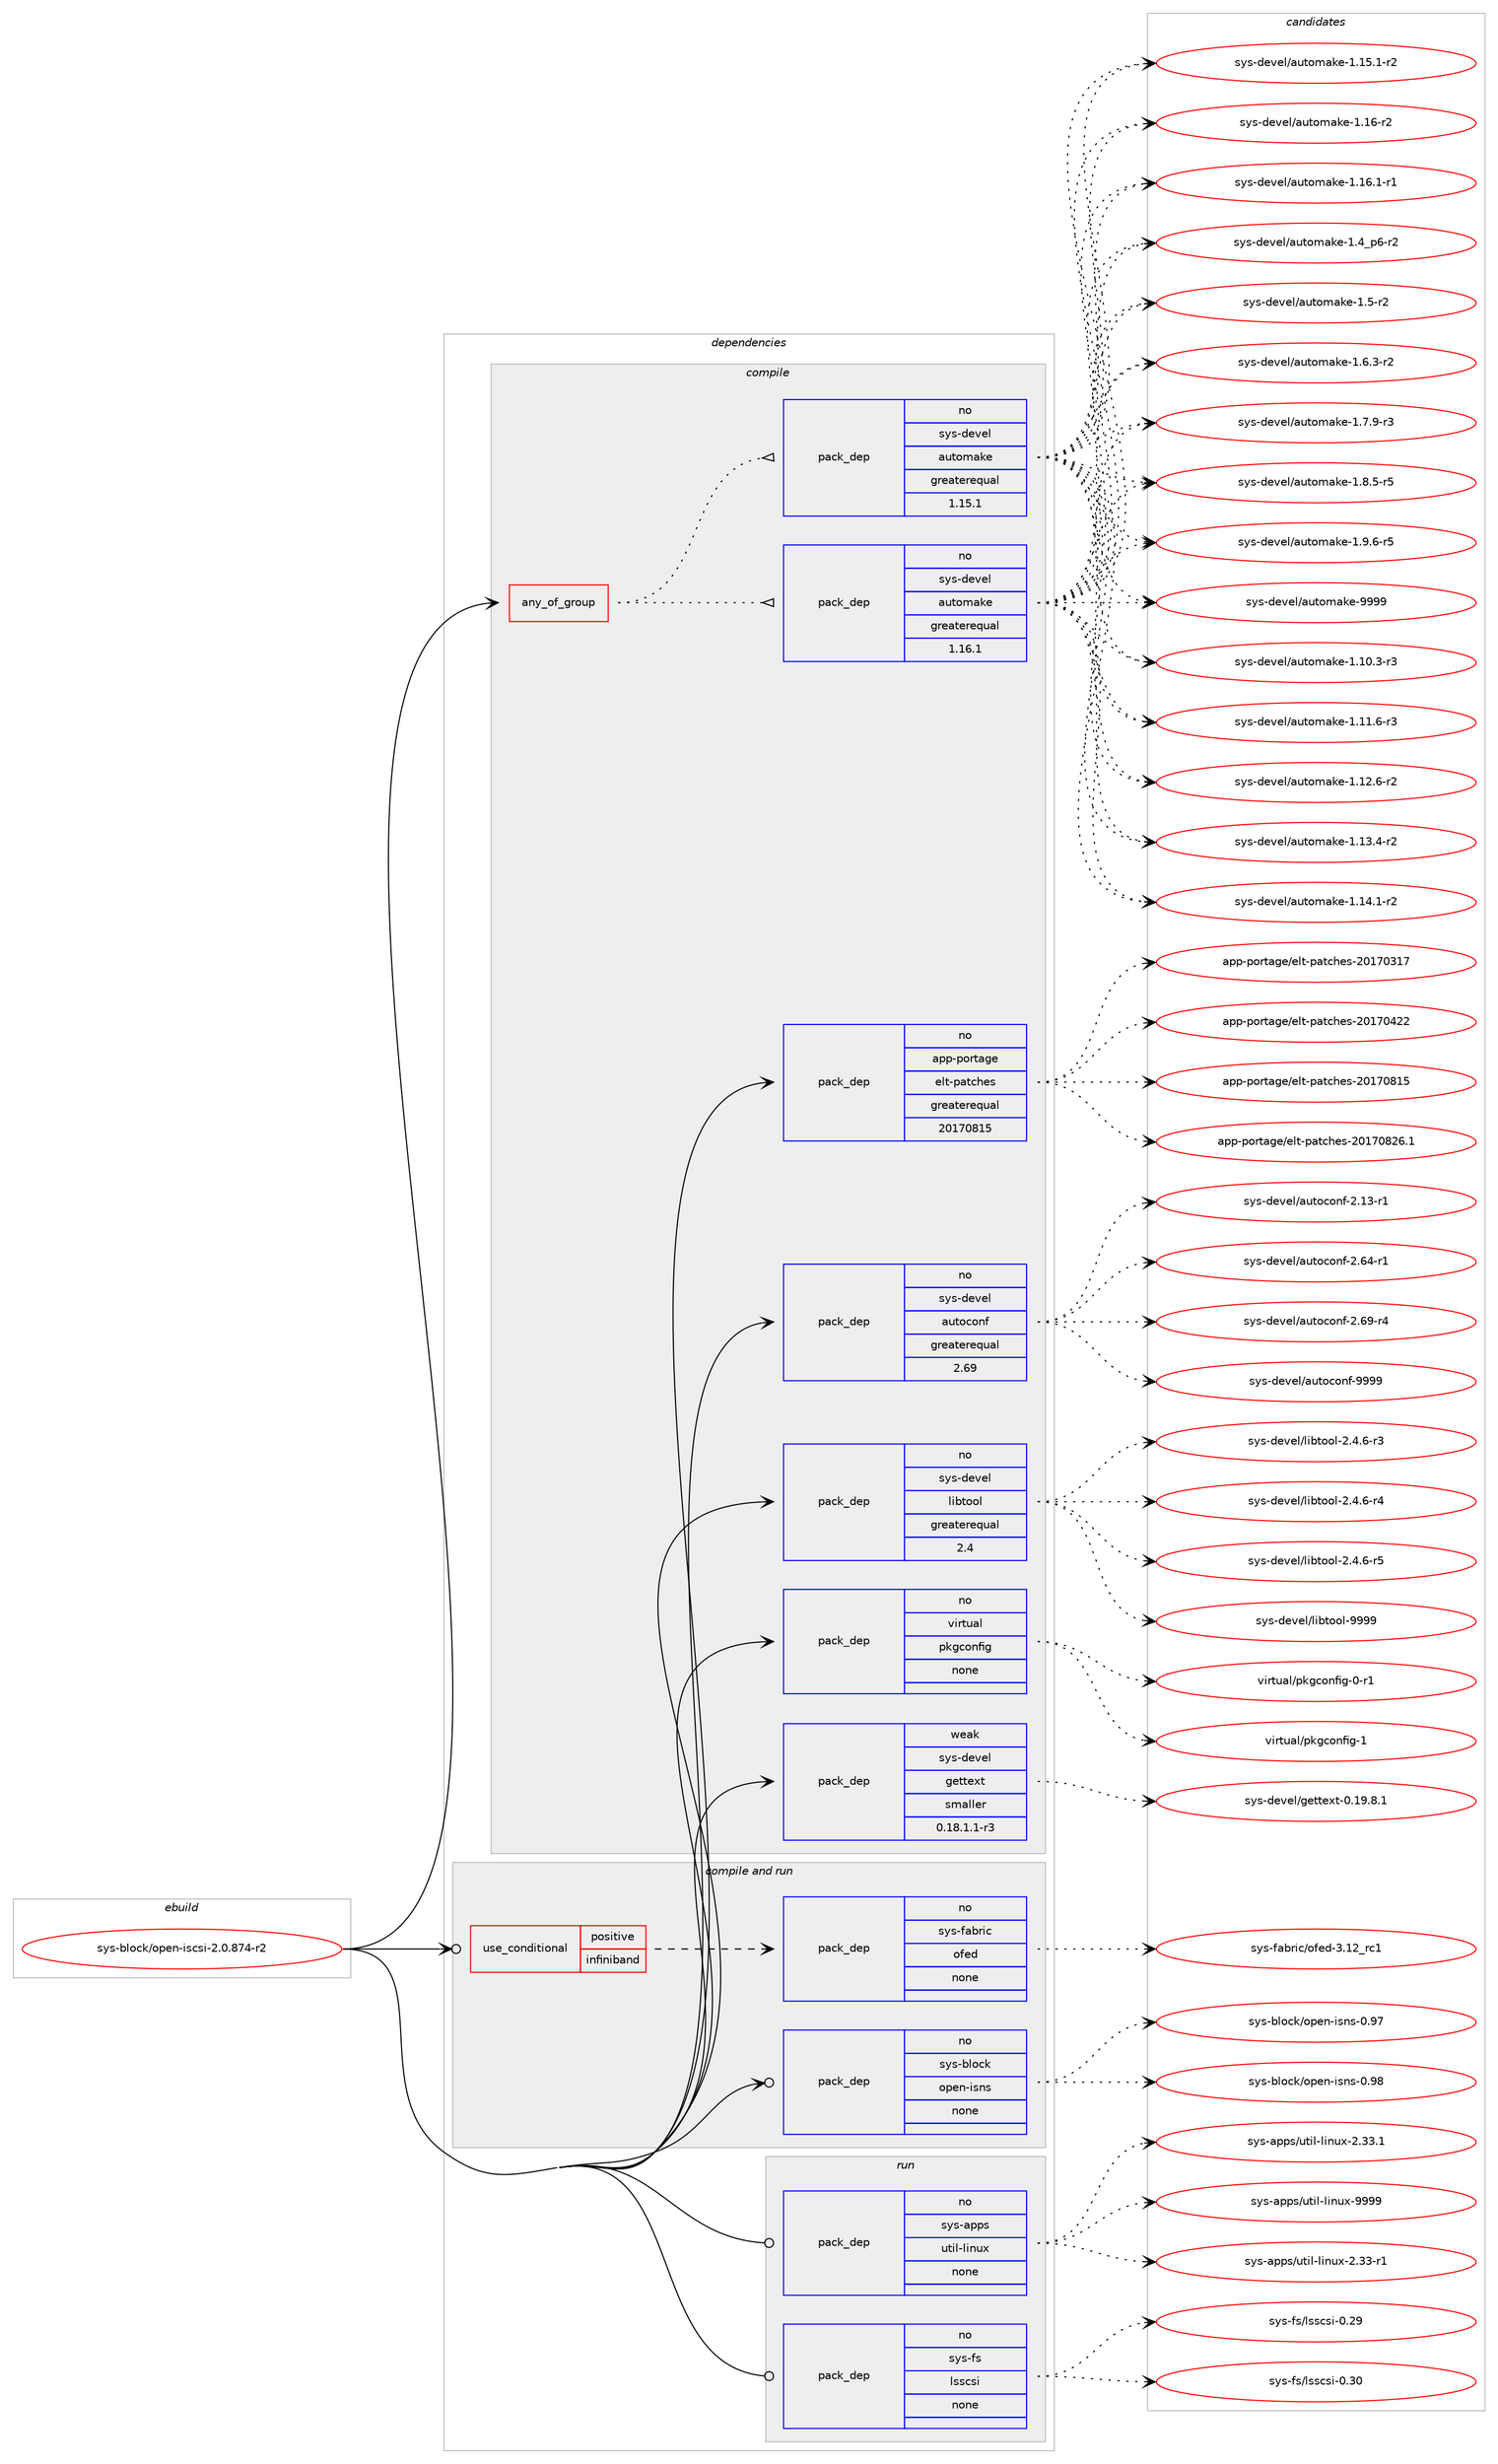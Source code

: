 digraph prolog {

# *************
# Graph options
# *************

newrank=true;
concentrate=true;
compound=true;
graph [rankdir=LR,fontname=Helvetica,fontsize=10,ranksep=1.5];#, ranksep=2.5, nodesep=0.2];
edge  [arrowhead=vee];
node  [fontname=Helvetica,fontsize=10];

# **********
# The ebuild
# **********

subgraph cluster_leftcol {
color=gray;
rank=same;
label=<<i>ebuild</i>>;
id [label="sys-block/open-iscsi-2.0.874-r2", color=red, width=4, href="../sys-block/open-iscsi-2.0.874-r2.svg"];
}

# ****************
# The dependencies
# ****************

subgraph cluster_midcol {
color=gray;
label=<<i>dependencies</i>>;
subgraph cluster_compile {
fillcolor="#eeeeee";
style=filled;
label=<<i>compile</i>>;
subgraph any27267 {
dependency1718648 [label=<<TABLE BORDER="0" CELLBORDER="1" CELLSPACING="0" CELLPADDING="4"><TR><TD CELLPADDING="10">any_of_group</TD></TR></TABLE>>, shape=none, color=red];subgraph pack1232454 {
dependency1718649 [label=<<TABLE BORDER="0" CELLBORDER="1" CELLSPACING="0" CELLPADDING="4" WIDTH="220"><TR><TD ROWSPAN="6" CELLPADDING="30">pack_dep</TD></TR><TR><TD WIDTH="110">no</TD></TR><TR><TD>sys-devel</TD></TR><TR><TD>automake</TD></TR><TR><TD>greaterequal</TD></TR><TR><TD>1.16.1</TD></TR></TABLE>>, shape=none, color=blue];
}
dependency1718648:e -> dependency1718649:w [weight=20,style="dotted",arrowhead="oinv"];
subgraph pack1232455 {
dependency1718650 [label=<<TABLE BORDER="0" CELLBORDER="1" CELLSPACING="0" CELLPADDING="4" WIDTH="220"><TR><TD ROWSPAN="6" CELLPADDING="30">pack_dep</TD></TR><TR><TD WIDTH="110">no</TD></TR><TR><TD>sys-devel</TD></TR><TR><TD>automake</TD></TR><TR><TD>greaterequal</TD></TR><TR><TD>1.15.1</TD></TR></TABLE>>, shape=none, color=blue];
}
dependency1718648:e -> dependency1718650:w [weight=20,style="dotted",arrowhead="oinv"];
}
id:e -> dependency1718648:w [weight=20,style="solid",arrowhead="vee"];
subgraph pack1232456 {
dependency1718651 [label=<<TABLE BORDER="0" CELLBORDER="1" CELLSPACING="0" CELLPADDING="4" WIDTH="220"><TR><TD ROWSPAN="6" CELLPADDING="30">pack_dep</TD></TR><TR><TD WIDTH="110">no</TD></TR><TR><TD>app-portage</TD></TR><TR><TD>elt-patches</TD></TR><TR><TD>greaterequal</TD></TR><TR><TD>20170815</TD></TR></TABLE>>, shape=none, color=blue];
}
id:e -> dependency1718651:w [weight=20,style="solid",arrowhead="vee"];
subgraph pack1232457 {
dependency1718652 [label=<<TABLE BORDER="0" CELLBORDER="1" CELLSPACING="0" CELLPADDING="4" WIDTH="220"><TR><TD ROWSPAN="6" CELLPADDING="30">pack_dep</TD></TR><TR><TD WIDTH="110">no</TD></TR><TR><TD>sys-devel</TD></TR><TR><TD>autoconf</TD></TR><TR><TD>greaterequal</TD></TR><TR><TD>2.69</TD></TR></TABLE>>, shape=none, color=blue];
}
id:e -> dependency1718652:w [weight=20,style="solid",arrowhead="vee"];
subgraph pack1232458 {
dependency1718653 [label=<<TABLE BORDER="0" CELLBORDER="1" CELLSPACING="0" CELLPADDING="4" WIDTH="220"><TR><TD ROWSPAN="6" CELLPADDING="30">pack_dep</TD></TR><TR><TD WIDTH="110">no</TD></TR><TR><TD>sys-devel</TD></TR><TR><TD>libtool</TD></TR><TR><TD>greaterequal</TD></TR><TR><TD>2.4</TD></TR></TABLE>>, shape=none, color=blue];
}
id:e -> dependency1718653:w [weight=20,style="solid",arrowhead="vee"];
subgraph pack1232459 {
dependency1718654 [label=<<TABLE BORDER="0" CELLBORDER="1" CELLSPACING="0" CELLPADDING="4" WIDTH="220"><TR><TD ROWSPAN="6" CELLPADDING="30">pack_dep</TD></TR><TR><TD WIDTH="110">no</TD></TR><TR><TD>virtual</TD></TR><TR><TD>pkgconfig</TD></TR><TR><TD>none</TD></TR><TR><TD></TD></TR></TABLE>>, shape=none, color=blue];
}
id:e -> dependency1718654:w [weight=20,style="solid",arrowhead="vee"];
subgraph pack1232460 {
dependency1718655 [label=<<TABLE BORDER="0" CELLBORDER="1" CELLSPACING="0" CELLPADDING="4" WIDTH="220"><TR><TD ROWSPAN="6" CELLPADDING="30">pack_dep</TD></TR><TR><TD WIDTH="110">weak</TD></TR><TR><TD>sys-devel</TD></TR><TR><TD>gettext</TD></TR><TR><TD>smaller</TD></TR><TR><TD>0.18.1.1-r3</TD></TR></TABLE>>, shape=none, color=blue];
}
id:e -> dependency1718655:w [weight=20,style="solid",arrowhead="vee"];
}
subgraph cluster_compileandrun {
fillcolor="#eeeeee";
style=filled;
label=<<i>compile and run</i>>;
subgraph cond458047 {
dependency1718656 [label=<<TABLE BORDER="0" CELLBORDER="1" CELLSPACING="0" CELLPADDING="4"><TR><TD ROWSPAN="3" CELLPADDING="10">use_conditional</TD></TR><TR><TD>positive</TD></TR><TR><TD>infiniband</TD></TR></TABLE>>, shape=none, color=red];
subgraph pack1232461 {
dependency1718657 [label=<<TABLE BORDER="0" CELLBORDER="1" CELLSPACING="0" CELLPADDING="4" WIDTH="220"><TR><TD ROWSPAN="6" CELLPADDING="30">pack_dep</TD></TR><TR><TD WIDTH="110">no</TD></TR><TR><TD>sys-fabric</TD></TR><TR><TD>ofed</TD></TR><TR><TD>none</TD></TR><TR><TD></TD></TR></TABLE>>, shape=none, color=blue];
}
dependency1718656:e -> dependency1718657:w [weight=20,style="dashed",arrowhead="vee"];
}
id:e -> dependency1718656:w [weight=20,style="solid",arrowhead="odotvee"];
subgraph pack1232462 {
dependency1718658 [label=<<TABLE BORDER="0" CELLBORDER="1" CELLSPACING="0" CELLPADDING="4" WIDTH="220"><TR><TD ROWSPAN="6" CELLPADDING="30">pack_dep</TD></TR><TR><TD WIDTH="110">no</TD></TR><TR><TD>sys-block</TD></TR><TR><TD>open-isns</TD></TR><TR><TD>none</TD></TR><TR><TD></TD></TR></TABLE>>, shape=none, color=blue];
}
id:e -> dependency1718658:w [weight=20,style="solid",arrowhead="odotvee"];
}
subgraph cluster_run {
fillcolor="#eeeeee";
style=filled;
label=<<i>run</i>>;
subgraph pack1232463 {
dependency1718659 [label=<<TABLE BORDER="0" CELLBORDER="1" CELLSPACING="0" CELLPADDING="4" WIDTH="220"><TR><TD ROWSPAN="6" CELLPADDING="30">pack_dep</TD></TR><TR><TD WIDTH="110">no</TD></TR><TR><TD>sys-apps</TD></TR><TR><TD>util-linux</TD></TR><TR><TD>none</TD></TR><TR><TD></TD></TR></TABLE>>, shape=none, color=blue];
}
id:e -> dependency1718659:w [weight=20,style="solid",arrowhead="odot"];
subgraph pack1232464 {
dependency1718660 [label=<<TABLE BORDER="0" CELLBORDER="1" CELLSPACING="0" CELLPADDING="4" WIDTH="220"><TR><TD ROWSPAN="6" CELLPADDING="30">pack_dep</TD></TR><TR><TD WIDTH="110">no</TD></TR><TR><TD>sys-fs</TD></TR><TR><TD>lsscsi</TD></TR><TR><TD>none</TD></TR><TR><TD></TD></TR></TABLE>>, shape=none, color=blue];
}
id:e -> dependency1718660:w [weight=20,style="solid",arrowhead="odot"];
}
}

# **************
# The candidates
# **************

subgraph cluster_choices {
rank=same;
color=gray;
label=<<i>candidates</i>>;

subgraph choice1232454 {
color=black;
nodesep=1;
choice11512111545100101118101108479711711611110997107101454946494846514511451 [label="sys-devel/automake-1.10.3-r3", color=red, width=4,href="../sys-devel/automake-1.10.3-r3.svg"];
choice11512111545100101118101108479711711611110997107101454946494946544511451 [label="sys-devel/automake-1.11.6-r3", color=red, width=4,href="../sys-devel/automake-1.11.6-r3.svg"];
choice11512111545100101118101108479711711611110997107101454946495046544511450 [label="sys-devel/automake-1.12.6-r2", color=red, width=4,href="../sys-devel/automake-1.12.6-r2.svg"];
choice11512111545100101118101108479711711611110997107101454946495146524511450 [label="sys-devel/automake-1.13.4-r2", color=red, width=4,href="../sys-devel/automake-1.13.4-r2.svg"];
choice11512111545100101118101108479711711611110997107101454946495246494511450 [label="sys-devel/automake-1.14.1-r2", color=red, width=4,href="../sys-devel/automake-1.14.1-r2.svg"];
choice11512111545100101118101108479711711611110997107101454946495346494511450 [label="sys-devel/automake-1.15.1-r2", color=red, width=4,href="../sys-devel/automake-1.15.1-r2.svg"];
choice1151211154510010111810110847971171161111099710710145494649544511450 [label="sys-devel/automake-1.16-r2", color=red, width=4,href="../sys-devel/automake-1.16-r2.svg"];
choice11512111545100101118101108479711711611110997107101454946495446494511449 [label="sys-devel/automake-1.16.1-r1", color=red, width=4,href="../sys-devel/automake-1.16.1-r1.svg"];
choice115121115451001011181011084797117116111109971071014549465295112544511450 [label="sys-devel/automake-1.4_p6-r2", color=red, width=4,href="../sys-devel/automake-1.4_p6-r2.svg"];
choice11512111545100101118101108479711711611110997107101454946534511450 [label="sys-devel/automake-1.5-r2", color=red, width=4,href="../sys-devel/automake-1.5-r2.svg"];
choice115121115451001011181011084797117116111109971071014549465446514511450 [label="sys-devel/automake-1.6.3-r2", color=red, width=4,href="../sys-devel/automake-1.6.3-r2.svg"];
choice115121115451001011181011084797117116111109971071014549465546574511451 [label="sys-devel/automake-1.7.9-r3", color=red, width=4,href="../sys-devel/automake-1.7.9-r3.svg"];
choice115121115451001011181011084797117116111109971071014549465646534511453 [label="sys-devel/automake-1.8.5-r5", color=red, width=4,href="../sys-devel/automake-1.8.5-r5.svg"];
choice115121115451001011181011084797117116111109971071014549465746544511453 [label="sys-devel/automake-1.9.6-r5", color=red, width=4,href="../sys-devel/automake-1.9.6-r5.svg"];
choice115121115451001011181011084797117116111109971071014557575757 [label="sys-devel/automake-9999", color=red, width=4,href="../sys-devel/automake-9999.svg"];
dependency1718649:e -> choice11512111545100101118101108479711711611110997107101454946494846514511451:w [style=dotted,weight="100"];
dependency1718649:e -> choice11512111545100101118101108479711711611110997107101454946494946544511451:w [style=dotted,weight="100"];
dependency1718649:e -> choice11512111545100101118101108479711711611110997107101454946495046544511450:w [style=dotted,weight="100"];
dependency1718649:e -> choice11512111545100101118101108479711711611110997107101454946495146524511450:w [style=dotted,weight="100"];
dependency1718649:e -> choice11512111545100101118101108479711711611110997107101454946495246494511450:w [style=dotted,weight="100"];
dependency1718649:e -> choice11512111545100101118101108479711711611110997107101454946495346494511450:w [style=dotted,weight="100"];
dependency1718649:e -> choice1151211154510010111810110847971171161111099710710145494649544511450:w [style=dotted,weight="100"];
dependency1718649:e -> choice11512111545100101118101108479711711611110997107101454946495446494511449:w [style=dotted,weight="100"];
dependency1718649:e -> choice115121115451001011181011084797117116111109971071014549465295112544511450:w [style=dotted,weight="100"];
dependency1718649:e -> choice11512111545100101118101108479711711611110997107101454946534511450:w [style=dotted,weight="100"];
dependency1718649:e -> choice115121115451001011181011084797117116111109971071014549465446514511450:w [style=dotted,weight="100"];
dependency1718649:e -> choice115121115451001011181011084797117116111109971071014549465546574511451:w [style=dotted,weight="100"];
dependency1718649:e -> choice115121115451001011181011084797117116111109971071014549465646534511453:w [style=dotted,weight="100"];
dependency1718649:e -> choice115121115451001011181011084797117116111109971071014549465746544511453:w [style=dotted,weight="100"];
dependency1718649:e -> choice115121115451001011181011084797117116111109971071014557575757:w [style=dotted,weight="100"];
}
subgraph choice1232455 {
color=black;
nodesep=1;
choice11512111545100101118101108479711711611110997107101454946494846514511451 [label="sys-devel/automake-1.10.3-r3", color=red, width=4,href="../sys-devel/automake-1.10.3-r3.svg"];
choice11512111545100101118101108479711711611110997107101454946494946544511451 [label="sys-devel/automake-1.11.6-r3", color=red, width=4,href="../sys-devel/automake-1.11.6-r3.svg"];
choice11512111545100101118101108479711711611110997107101454946495046544511450 [label="sys-devel/automake-1.12.6-r2", color=red, width=4,href="../sys-devel/automake-1.12.6-r2.svg"];
choice11512111545100101118101108479711711611110997107101454946495146524511450 [label="sys-devel/automake-1.13.4-r2", color=red, width=4,href="../sys-devel/automake-1.13.4-r2.svg"];
choice11512111545100101118101108479711711611110997107101454946495246494511450 [label="sys-devel/automake-1.14.1-r2", color=red, width=4,href="../sys-devel/automake-1.14.1-r2.svg"];
choice11512111545100101118101108479711711611110997107101454946495346494511450 [label="sys-devel/automake-1.15.1-r2", color=red, width=4,href="../sys-devel/automake-1.15.1-r2.svg"];
choice1151211154510010111810110847971171161111099710710145494649544511450 [label="sys-devel/automake-1.16-r2", color=red, width=4,href="../sys-devel/automake-1.16-r2.svg"];
choice11512111545100101118101108479711711611110997107101454946495446494511449 [label="sys-devel/automake-1.16.1-r1", color=red, width=4,href="../sys-devel/automake-1.16.1-r1.svg"];
choice115121115451001011181011084797117116111109971071014549465295112544511450 [label="sys-devel/automake-1.4_p6-r2", color=red, width=4,href="../sys-devel/automake-1.4_p6-r2.svg"];
choice11512111545100101118101108479711711611110997107101454946534511450 [label="sys-devel/automake-1.5-r2", color=red, width=4,href="../sys-devel/automake-1.5-r2.svg"];
choice115121115451001011181011084797117116111109971071014549465446514511450 [label="sys-devel/automake-1.6.3-r2", color=red, width=4,href="../sys-devel/automake-1.6.3-r2.svg"];
choice115121115451001011181011084797117116111109971071014549465546574511451 [label="sys-devel/automake-1.7.9-r3", color=red, width=4,href="../sys-devel/automake-1.7.9-r3.svg"];
choice115121115451001011181011084797117116111109971071014549465646534511453 [label="sys-devel/automake-1.8.5-r5", color=red, width=4,href="../sys-devel/automake-1.8.5-r5.svg"];
choice115121115451001011181011084797117116111109971071014549465746544511453 [label="sys-devel/automake-1.9.6-r5", color=red, width=4,href="../sys-devel/automake-1.9.6-r5.svg"];
choice115121115451001011181011084797117116111109971071014557575757 [label="sys-devel/automake-9999", color=red, width=4,href="../sys-devel/automake-9999.svg"];
dependency1718650:e -> choice11512111545100101118101108479711711611110997107101454946494846514511451:w [style=dotted,weight="100"];
dependency1718650:e -> choice11512111545100101118101108479711711611110997107101454946494946544511451:w [style=dotted,weight="100"];
dependency1718650:e -> choice11512111545100101118101108479711711611110997107101454946495046544511450:w [style=dotted,weight="100"];
dependency1718650:e -> choice11512111545100101118101108479711711611110997107101454946495146524511450:w [style=dotted,weight="100"];
dependency1718650:e -> choice11512111545100101118101108479711711611110997107101454946495246494511450:w [style=dotted,weight="100"];
dependency1718650:e -> choice11512111545100101118101108479711711611110997107101454946495346494511450:w [style=dotted,weight="100"];
dependency1718650:e -> choice1151211154510010111810110847971171161111099710710145494649544511450:w [style=dotted,weight="100"];
dependency1718650:e -> choice11512111545100101118101108479711711611110997107101454946495446494511449:w [style=dotted,weight="100"];
dependency1718650:e -> choice115121115451001011181011084797117116111109971071014549465295112544511450:w [style=dotted,weight="100"];
dependency1718650:e -> choice11512111545100101118101108479711711611110997107101454946534511450:w [style=dotted,weight="100"];
dependency1718650:e -> choice115121115451001011181011084797117116111109971071014549465446514511450:w [style=dotted,weight="100"];
dependency1718650:e -> choice115121115451001011181011084797117116111109971071014549465546574511451:w [style=dotted,weight="100"];
dependency1718650:e -> choice115121115451001011181011084797117116111109971071014549465646534511453:w [style=dotted,weight="100"];
dependency1718650:e -> choice115121115451001011181011084797117116111109971071014549465746544511453:w [style=dotted,weight="100"];
dependency1718650:e -> choice115121115451001011181011084797117116111109971071014557575757:w [style=dotted,weight="100"];
}
subgraph choice1232456 {
color=black;
nodesep=1;
choice97112112451121111141169710310147101108116451129711699104101115455048495548514955 [label="app-portage/elt-patches-20170317", color=red, width=4,href="../app-portage/elt-patches-20170317.svg"];
choice97112112451121111141169710310147101108116451129711699104101115455048495548525050 [label="app-portage/elt-patches-20170422", color=red, width=4,href="../app-portage/elt-patches-20170422.svg"];
choice97112112451121111141169710310147101108116451129711699104101115455048495548564953 [label="app-portage/elt-patches-20170815", color=red, width=4,href="../app-portage/elt-patches-20170815.svg"];
choice971121124511211111411697103101471011081164511297116991041011154550484955485650544649 [label="app-portage/elt-patches-20170826.1", color=red, width=4,href="../app-portage/elt-patches-20170826.1.svg"];
dependency1718651:e -> choice97112112451121111141169710310147101108116451129711699104101115455048495548514955:w [style=dotted,weight="100"];
dependency1718651:e -> choice97112112451121111141169710310147101108116451129711699104101115455048495548525050:w [style=dotted,weight="100"];
dependency1718651:e -> choice97112112451121111141169710310147101108116451129711699104101115455048495548564953:w [style=dotted,weight="100"];
dependency1718651:e -> choice971121124511211111411697103101471011081164511297116991041011154550484955485650544649:w [style=dotted,weight="100"];
}
subgraph choice1232457 {
color=black;
nodesep=1;
choice1151211154510010111810110847971171161119911111010245504649514511449 [label="sys-devel/autoconf-2.13-r1", color=red, width=4,href="../sys-devel/autoconf-2.13-r1.svg"];
choice1151211154510010111810110847971171161119911111010245504654524511449 [label="sys-devel/autoconf-2.64-r1", color=red, width=4,href="../sys-devel/autoconf-2.64-r1.svg"];
choice1151211154510010111810110847971171161119911111010245504654574511452 [label="sys-devel/autoconf-2.69-r4", color=red, width=4,href="../sys-devel/autoconf-2.69-r4.svg"];
choice115121115451001011181011084797117116111991111101024557575757 [label="sys-devel/autoconf-9999", color=red, width=4,href="../sys-devel/autoconf-9999.svg"];
dependency1718652:e -> choice1151211154510010111810110847971171161119911111010245504649514511449:w [style=dotted,weight="100"];
dependency1718652:e -> choice1151211154510010111810110847971171161119911111010245504654524511449:w [style=dotted,weight="100"];
dependency1718652:e -> choice1151211154510010111810110847971171161119911111010245504654574511452:w [style=dotted,weight="100"];
dependency1718652:e -> choice115121115451001011181011084797117116111991111101024557575757:w [style=dotted,weight="100"];
}
subgraph choice1232458 {
color=black;
nodesep=1;
choice1151211154510010111810110847108105981161111111084550465246544511451 [label="sys-devel/libtool-2.4.6-r3", color=red, width=4,href="../sys-devel/libtool-2.4.6-r3.svg"];
choice1151211154510010111810110847108105981161111111084550465246544511452 [label="sys-devel/libtool-2.4.6-r4", color=red, width=4,href="../sys-devel/libtool-2.4.6-r4.svg"];
choice1151211154510010111810110847108105981161111111084550465246544511453 [label="sys-devel/libtool-2.4.6-r5", color=red, width=4,href="../sys-devel/libtool-2.4.6-r5.svg"];
choice1151211154510010111810110847108105981161111111084557575757 [label="sys-devel/libtool-9999", color=red, width=4,href="../sys-devel/libtool-9999.svg"];
dependency1718653:e -> choice1151211154510010111810110847108105981161111111084550465246544511451:w [style=dotted,weight="100"];
dependency1718653:e -> choice1151211154510010111810110847108105981161111111084550465246544511452:w [style=dotted,weight="100"];
dependency1718653:e -> choice1151211154510010111810110847108105981161111111084550465246544511453:w [style=dotted,weight="100"];
dependency1718653:e -> choice1151211154510010111810110847108105981161111111084557575757:w [style=dotted,weight="100"];
}
subgraph choice1232459 {
color=black;
nodesep=1;
choice11810511411611797108471121071039911111010210510345484511449 [label="virtual/pkgconfig-0-r1", color=red, width=4,href="../virtual/pkgconfig-0-r1.svg"];
choice1181051141161179710847112107103991111101021051034549 [label="virtual/pkgconfig-1", color=red, width=4,href="../virtual/pkgconfig-1.svg"];
dependency1718654:e -> choice11810511411611797108471121071039911111010210510345484511449:w [style=dotted,weight="100"];
dependency1718654:e -> choice1181051141161179710847112107103991111101021051034549:w [style=dotted,weight="100"];
}
subgraph choice1232460 {
color=black;
nodesep=1;
choice1151211154510010111810110847103101116116101120116454846495746564649 [label="sys-devel/gettext-0.19.8.1", color=red, width=4,href="../sys-devel/gettext-0.19.8.1.svg"];
dependency1718655:e -> choice1151211154510010111810110847103101116116101120116454846495746564649:w [style=dotted,weight="100"];
}
subgraph choice1232461 {
color=black;
nodesep=1;
choice11512111545102979811410599471111021011004551464950951149949 [label="sys-fabric/ofed-3.12_rc1", color=red, width=4,href="../sys-fabric/ofed-3.12_rc1.svg"];
dependency1718657:e -> choice11512111545102979811410599471111021011004551464950951149949:w [style=dotted,weight="100"];
}
subgraph choice1232462 {
color=black;
nodesep=1;
choice11512111545981081119910747111112101110451051151101154548465755 [label="sys-block/open-isns-0.97", color=red, width=4,href="../sys-block/open-isns-0.97.svg"];
choice11512111545981081119910747111112101110451051151101154548465756 [label="sys-block/open-isns-0.98", color=red, width=4,href="../sys-block/open-isns-0.98.svg"];
dependency1718658:e -> choice11512111545981081119910747111112101110451051151101154548465755:w [style=dotted,weight="100"];
dependency1718658:e -> choice11512111545981081119910747111112101110451051151101154548465756:w [style=dotted,weight="100"];
}
subgraph choice1232463 {
color=black;
nodesep=1;
choice1151211154597112112115471171161051084510810511011712045504651514511449 [label="sys-apps/util-linux-2.33-r1", color=red, width=4,href="../sys-apps/util-linux-2.33-r1.svg"];
choice1151211154597112112115471171161051084510810511011712045504651514649 [label="sys-apps/util-linux-2.33.1", color=red, width=4,href="../sys-apps/util-linux-2.33.1.svg"];
choice115121115459711211211547117116105108451081051101171204557575757 [label="sys-apps/util-linux-9999", color=red, width=4,href="../sys-apps/util-linux-9999.svg"];
dependency1718659:e -> choice1151211154597112112115471171161051084510810511011712045504651514511449:w [style=dotted,weight="100"];
dependency1718659:e -> choice1151211154597112112115471171161051084510810511011712045504651514649:w [style=dotted,weight="100"];
dependency1718659:e -> choice115121115459711211211547117116105108451081051101171204557575757:w [style=dotted,weight="100"];
}
subgraph choice1232464 {
color=black;
nodesep=1;
choice1151211154510211547108115115991151054548465057 [label="sys-fs/lsscsi-0.29", color=red, width=4,href="../sys-fs/lsscsi-0.29.svg"];
choice1151211154510211547108115115991151054548465148 [label="sys-fs/lsscsi-0.30", color=red, width=4,href="../sys-fs/lsscsi-0.30.svg"];
dependency1718660:e -> choice1151211154510211547108115115991151054548465057:w [style=dotted,weight="100"];
dependency1718660:e -> choice1151211154510211547108115115991151054548465148:w [style=dotted,weight="100"];
}
}

}
